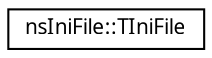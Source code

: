 digraph "Representación gráfica de la clase"
{
  edge [fontname="FreeSans.ttf",fontsize="10",labelfontname="FreeSans.ttf",labelfontsize="10"];
  node [fontname="FreeSans.ttf",fontsize="10",shape=record];
  rankdir="LR";
  Node1 [label="nsIniFile::TIniFile",height=0.2,width=0.4,color="black", fillcolor="white", style="filled",URL="$classns_ini_file_1_1_t_ini_file.html"];
}
